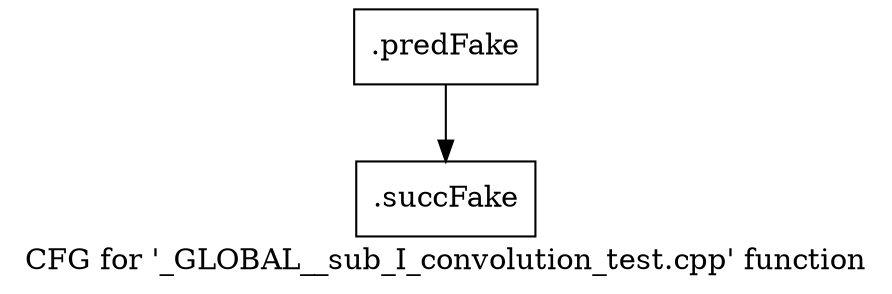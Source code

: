 digraph "CFG for '_GLOBAL__sub_I_convolution_test.cpp' function" {
	label="CFG for '_GLOBAL__sub_I_convolution_test.cpp' function";

	Node0x3a6f200 [shape=record,filename="../../../../convolution_test.cpp",linenumber="0",label="{.predFake}"];
	Node0x3a6f200 -> Node0x3b378d0[ callList="" memoryops="" filename="../../../../convolution_test.cpp" execusionnum="0"];
	Node0x3b378d0 [shape=record,filename="",linenumber="",label="{.succFake}"];
}
